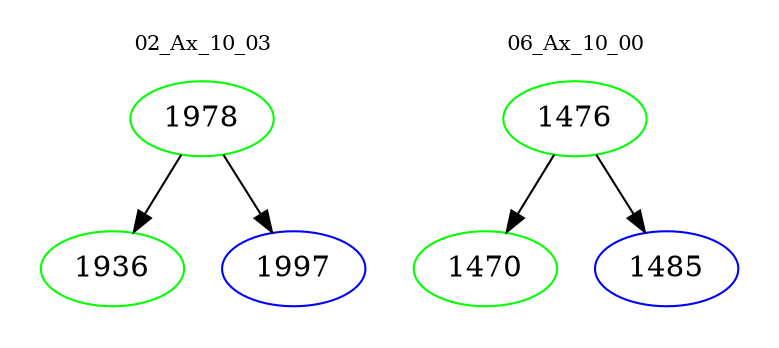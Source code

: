 digraph{
subgraph cluster_0 {
color = white
label = "02_Ax_10_03";
fontsize=10;
T0_1978 [label="1978", color="green"]
T0_1978 -> T0_1936 [color="black"]
T0_1936 [label="1936", color="green"]
T0_1978 -> T0_1997 [color="black"]
T0_1997 [label="1997", color="blue"]
}
subgraph cluster_1 {
color = white
label = "06_Ax_10_00";
fontsize=10;
T1_1476 [label="1476", color="green"]
T1_1476 -> T1_1470 [color="black"]
T1_1470 [label="1470", color="green"]
T1_1476 -> T1_1485 [color="black"]
T1_1485 [label="1485", color="blue"]
}
}
